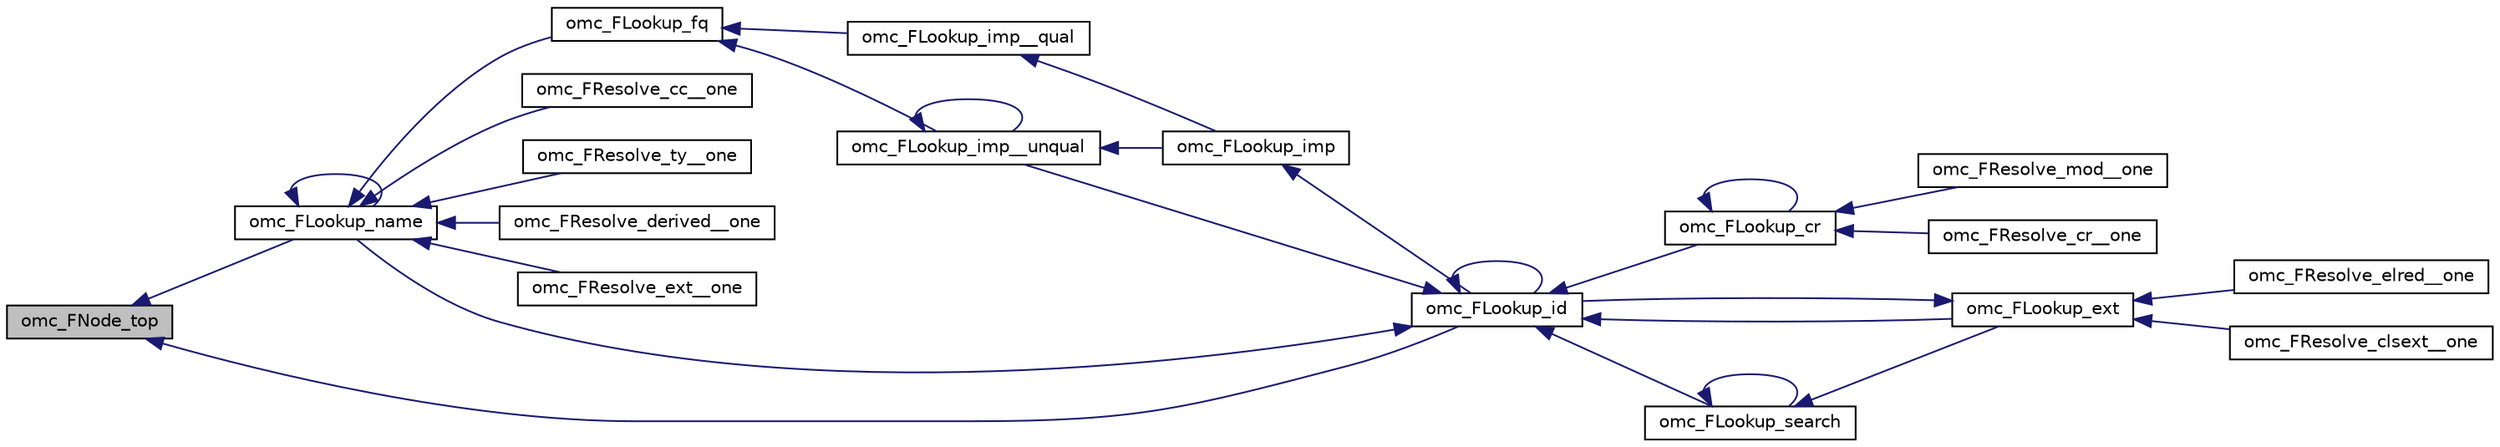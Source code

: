 digraph "omc_FNode_top"
{
  edge [fontname="Helvetica",fontsize="10",labelfontname="Helvetica",labelfontsize="10"];
  node [fontname="Helvetica",fontsize="10",shape=record];
  rankdir="LR";
  Node12145 [label="omc_FNode_top",height=0.2,width=0.4,color="black", fillcolor="grey75", style="filled", fontcolor="black"];
  Node12145 -> Node12146 [dir="back",color="midnightblue",fontsize="10",style="solid",fontname="Helvetica"];
  Node12146 [label="omc_FLookup_name",height=0.2,width=0.4,color="black", fillcolor="white", style="filled",URL="$d7/de4/_f_lookup_8h.html#a11656ffdaf087235176890e373bec458"];
  Node12146 -> Node12147 [dir="back",color="midnightblue",fontsize="10",style="solid",fontname="Helvetica"];
  Node12147 [label="omc_FLookup_fq",height=0.2,width=0.4,color="black", fillcolor="white", style="filled",URL="$d7/de4/_f_lookup_8h.html#ad464381f937b642c099746654e21bfab"];
  Node12147 -> Node12148 [dir="back",color="midnightblue",fontsize="10",style="solid",fontname="Helvetica"];
  Node12148 [label="omc_FLookup_imp__unqual",height=0.2,width=0.4,color="black", fillcolor="white", style="filled",URL="$d7/de4/_f_lookup_8h.html#a7bf7a57da77085a87e400cd8c189eb6d"];
  Node12148 -> Node12148 [dir="back",color="midnightblue",fontsize="10",style="solid",fontname="Helvetica"];
  Node12148 -> Node12149 [dir="back",color="midnightblue",fontsize="10",style="solid",fontname="Helvetica"];
  Node12149 [label="omc_FLookup_imp",height=0.2,width=0.4,color="black", fillcolor="white", style="filled",URL="$d7/de4/_f_lookup_8h.html#a9930591fb9df2fc60c634dc716542792"];
  Node12149 -> Node12150 [dir="back",color="midnightblue",fontsize="10",style="solid",fontname="Helvetica"];
  Node12150 [label="omc_FLookup_id",height=0.2,width=0.4,color="black", fillcolor="white", style="filled",URL="$d7/de4/_f_lookup_8h.html#a141eaeb648705b8de932525c83d1ff8d"];
  Node12150 -> Node12151 [dir="back",color="midnightblue",fontsize="10",style="solid",fontname="Helvetica"];
  Node12151 [label="omc_FLookup_cr",height=0.2,width=0.4,color="black", fillcolor="white", style="filled",URL="$d7/de4/_f_lookup_8h.html#aad0c8bc5161b6dde556022996a0d29fa"];
  Node12151 -> Node12151 [dir="back",color="midnightblue",fontsize="10",style="solid",fontname="Helvetica"];
  Node12151 -> Node12152 [dir="back",color="midnightblue",fontsize="10",style="solid",fontname="Helvetica"];
  Node12152 [label="omc_FResolve_mod__one",height=0.2,width=0.4,color="black", fillcolor="white", style="filled",URL="$d9/d77/_f_resolve_8h.html#a5e9612590377088bce68d1fd328c8335"];
  Node12151 -> Node12153 [dir="back",color="midnightblue",fontsize="10",style="solid",fontname="Helvetica"];
  Node12153 [label="omc_FResolve_cr__one",height=0.2,width=0.4,color="black", fillcolor="white", style="filled",URL="$d9/d77/_f_resolve_8h.html#aecce948913a11ff1e08348aa2a9166e6"];
  Node12150 -> Node12148 [dir="back",color="midnightblue",fontsize="10",style="solid",fontname="Helvetica"];
  Node12150 -> Node12154 [dir="back",color="midnightblue",fontsize="10",style="solid",fontname="Helvetica"];
  Node12154 [label="omc_FLookup_ext",height=0.2,width=0.4,color="black", fillcolor="white", style="filled",URL="$d7/de4/_f_lookup_8h.html#a2d4b32b772bd9a41250edce7bb10d1f1"];
  Node12154 -> Node12150 [dir="back",color="midnightblue",fontsize="10",style="solid",fontname="Helvetica"];
  Node12154 -> Node12155 [dir="back",color="midnightblue",fontsize="10",style="solid",fontname="Helvetica"];
  Node12155 [label="omc_FResolve_elred__one",height=0.2,width=0.4,color="black", fillcolor="white", style="filled",URL="$d9/d77/_f_resolve_8h.html#a620b3dfc7db40797f785d404625416e7"];
  Node12154 -> Node12156 [dir="back",color="midnightblue",fontsize="10",style="solid",fontname="Helvetica"];
  Node12156 [label="omc_FResolve_clsext__one",height=0.2,width=0.4,color="black", fillcolor="white", style="filled",URL="$d9/d77/_f_resolve_8h.html#a87fc7f6feb657a50b9a8e8f795ad31cb"];
  Node12150 -> Node12146 [dir="back",color="midnightblue",fontsize="10",style="solid",fontname="Helvetica"];
  Node12150 -> Node12157 [dir="back",color="midnightblue",fontsize="10",style="solid",fontname="Helvetica"];
  Node12157 [label="omc_FLookup_search",height=0.2,width=0.4,color="black", fillcolor="white", style="filled",URL="$d7/de4/_f_lookup_8h.html#a88644afdcf582caa23d5d89591ab74d8"];
  Node12157 -> Node12154 [dir="back",color="midnightblue",fontsize="10",style="solid",fontname="Helvetica"];
  Node12157 -> Node12157 [dir="back",color="midnightblue",fontsize="10",style="solid",fontname="Helvetica"];
  Node12150 -> Node12150 [dir="back",color="midnightblue",fontsize="10",style="solid",fontname="Helvetica"];
  Node12147 -> Node12158 [dir="back",color="midnightblue",fontsize="10",style="solid",fontname="Helvetica"];
  Node12158 [label="omc_FLookup_imp__qual",height=0.2,width=0.4,color="black", fillcolor="white", style="filled",URL="$d9/dbd/_f_lookup_8c.html#aee716108743ae443972afcb944c3f967"];
  Node12158 -> Node12149 [dir="back",color="midnightblue",fontsize="10",style="solid",fontname="Helvetica"];
  Node12146 -> Node12146 [dir="back",color="midnightblue",fontsize="10",style="solid",fontname="Helvetica"];
  Node12146 -> Node12159 [dir="back",color="midnightblue",fontsize="10",style="solid",fontname="Helvetica"];
  Node12159 [label="omc_FResolve_cc__one",height=0.2,width=0.4,color="black", fillcolor="white", style="filled",URL="$d9/d77/_f_resolve_8h.html#a32c06a1164604571e8bdef55565bc894"];
  Node12146 -> Node12160 [dir="back",color="midnightblue",fontsize="10",style="solid",fontname="Helvetica"];
  Node12160 [label="omc_FResolve_ty__one",height=0.2,width=0.4,color="black", fillcolor="white", style="filled",URL="$d9/d77/_f_resolve_8h.html#a89bc6683824e37f45422d2d9cb4ba337"];
  Node12146 -> Node12161 [dir="back",color="midnightblue",fontsize="10",style="solid",fontname="Helvetica"];
  Node12161 [label="omc_FResolve_derived__one",height=0.2,width=0.4,color="black", fillcolor="white", style="filled",URL="$d9/d77/_f_resolve_8h.html#ad16e13332bf13a8a7d613f8331c175b6"];
  Node12146 -> Node12162 [dir="back",color="midnightblue",fontsize="10",style="solid",fontname="Helvetica"];
  Node12162 [label="omc_FResolve_ext__one",height=0.2,width=0.4,color="black", fillcolor="white", style="filled",URL="$d9/d77/_f_resolve_8h.html#ac65c14f148123252ede381343e85faa8"];
  Node12145 -> Node12150 [dir="back",color="midnightblue",fontsize="10",style="solid",fontname="Helvetica"];
}
